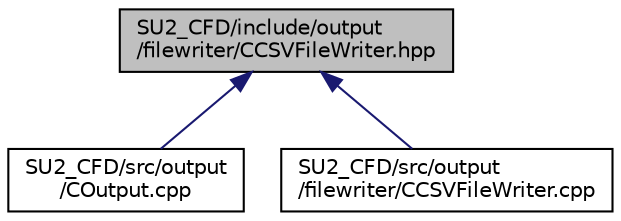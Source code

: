 digraph "SU2_CFD/include/output/filewriter/CCSVFileWriter.hpp"
{
 // LATEX_PDF_SIZE
  edge [fontname="Helvetica",fontsize="10",labelfontname="Helvetica",labelfontsize="10"];
  node [fontname="Helvetica",fontsize="10",shape=record];
  Node1 [label="SU2_CFD/include/output\l/filewriter/CCSVFileWriter.hpp",height=0.2,width=0.4,color="black", fillcolor="grey75", style="filled", fontcolor="black",tooltip="Headers fo the CSV file writer class."];
  Node1 -> Node2 [dir="back",color="midnightblue",fontsize="10",style="solid",fontname="Helvetica"];
  Node2 [label="SU2_CFD/src/output\l/COutput.cpp",height=0.2,width=0.4,color="black", fillcolor="white", style="filled",URL="$COutput_8cpp.html",tooltip="Main subroutines for output solver information."];
  Node1 -> Node3 [dir="back",color="midnightblue",fontsize="10",style="solid",fontname="Helvetica"];
  Node3 [label="SU2_CFD/src/output\l/filewriter/CCSVFileWriter.cpp",height=0.2,width=0.4,color="black", fillcolor="white", style="filled",URL="$CCSVFileWriter_8cpp.html",tooltip="CSV Writer output class."];
}
